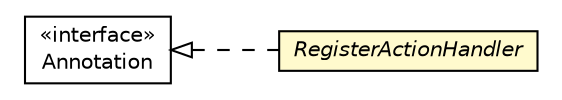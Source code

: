 #!/usr/local/bin/dot
#
# Class diagram 
# Generated by UMLGraph version R5_6-24-gf6e263 (http://www.umlgraph.org/)
#

digraph G {
	edge [fontname="Helvetica",fontsize=10,labelfontname="Helvetica",labelfontsize=10];
	node [fontname="Helvetica",fontsize=10,shape=plaintext];
	nodesep=0.25;
	ranksep=0.5;
	rankdir=LR;
	// com.gwtplatform.dispatch.server.spring.annotation.RegisterActionHandler
	c324895 [label=<<table title="com.gwtplatform.dispatch.server.spring.annotation.RegisterActionHandler" border="0" cellborder="1" cellspacing="0" cellpadding="2" port="p" bgcolor="lemonChiffon" href="./RegisterActionHandler.html">
		<tr><td><table border="0" cellspacing="0" cellpadding="1">
<tr><td align="center" balign="center"><font face="Helvetica-Oblique"> RegisterActionHandler </font></td></tr>
		</table></td></tr>
		</table>>, URL="./RegisterActionHandler.html", fontname="Helvetica", fontcolor="black", fontsize=10.0];
	//com.gwtplatform.dispatch.server.spring.annotation.RegisterActionHandler implements java.lang.annotation.Annotation
	c325176:p -> c324895:p [dir=back,arrowtail=empty,style=dashed];
	// java.lang.annotation.Annotation
	c325176 [label=<<table title="java.lang.annotation.Annotation" border="0" cellborder="1" cellspacing="0" cellpadding="2" port="p" href="http://download.oracle.com/javase/6/docs/api/java/lang/annotation/Annotation.html">
		<tr><td><table border="0" cellspacing="0" cellpadding="1">
<tr><td align="center" balign="center"> &#171;interface&#187; </td></tr>
<tr><td align="center" balign="center"> Annotation </td></tr>
		</table></td></tr>
		</table>>, URL="http://download.oracle.com/javase/6/docs/api/java/lang/annotation/Annotation.html", fontname="Helvetica", fontcolor="black", fontsize=10.0];
}

